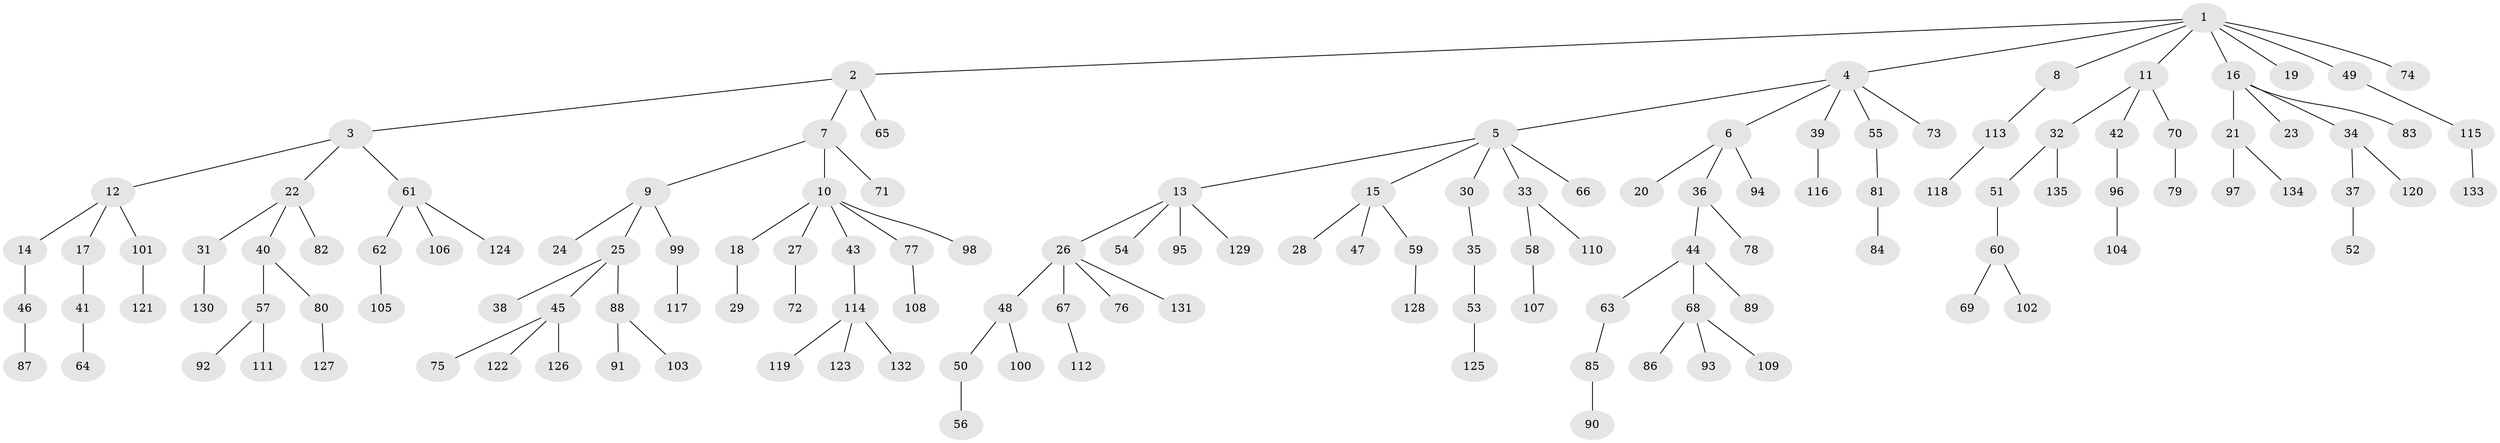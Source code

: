// Generated by graph-tools (version 1.1) at 2025/50/03/09/25 03:50:25]
// undirected, 135 vertices, 134 edges
graph export_dot {
graph [start="1"]
  node [color=gray90,style=filled];
  1;
  2;
  3;
  4;
  5;
  6;
  7;
  8;
  9;
  10;
  11;
  12;
  13;
  14;
  15;
  16;
  17;
  18;
  19;
  20;
  21;
  22;
  23;
  24;
  25;
  26;
  27;
  28;
  29;
  30;
  31;
  32;
  33;
  34;
  35;
  36;
  37;
  38;
  39;
  40;
  41;
  42;
  43;
  44;
  45;
  46;
  47;
  48;
  49;
  50;
  51;
  52;
  53;
  54;
  55;
  56;
  57;
  58;
  59;
  60;
  61;
  62;
  63;
  64;
  65;
  66;
  67;
  68;
  69;
  70;
  71;
  72;
  73;
  74;
  75;
  76;
  77;
  78;
  79;
  80;
  81;
  82;
  83;
  84;
  85;
  86;
  87;
  88;
  89;
  90;
  91;
  92;
  93;
  94;
  95;
  96;
  97;
  98;
  99;
  100;
  101;
  102;
  103;
  104;
  105;
  106;
  107;
  108;
  109;
  110;
  111;
  112;
  113;
  114;
  115;
  116;
  117;
  118;
  119;
  120;
  121;
  122;
  123;
  124;
  125;
  126;
  127;
  128;
  129;
  130;
  131;
  132;
  133;
  134;
  135;
  1 -- 2;
  1 -- 4;
  1 -- 8;
  1 -- 11;
  1 -- 16;
  1 -- 19;
  1 -- 49;
  1 -- 74;
  2 -- 3;
  2 -- 7;
  2 -- 65;
  3 -- 12;
  3 -- 22;
  3 -- 61;
  4 -- 5;
  4 -- 6;
  4 -- 39;
  4 -- 55;
  4 -- 73;
  5 -- 13;
  5 -- 15;
  5 -- 30;
  5 -- 33;
  5 -- 66;
  6 -- 20;
  6 -- 36;
  6 -- 94;
  7 -- 9;
  7 -- 10;
  7 -- 71;
  8 -- 113;
  9 -- 24;
  9 -- 25;
  9 -- 99;
  10 -- 18;
  10 -- 27;
  10 -- 43;
  10 -- 77;
  10 -- 98;
  11 -- 32;
  11 -- 42;
  11 -- 70;
  12 -- 14;
  12 -- 17;
  12 -- 101;
  13 -- 26;
  13 -- 54;
  13 -- 95;
  13 -- 129;
  14 -- 46;
  15 -- 28;
  15 -- 47;
  15 -- 59;
  16 -- 21;
  16 -- 23;
  16 -- 34;
  16 -- 83;
  17 -- 41;
  18 -- 29;
  21 -- 97;
  21 -- 134;
  22 -- 31;
  22 -- 40;
  22 -- 82;
  25 -- 38;
  25 -- 45;
  25 -- 88;
  26 -- 48;
  26 -- 67;
  26 -- 76;
  26 -- 131;
  27 -- 72;
  30 -- 35;
  31 -- 130;
  32 -- 51;
  32 -- 135;
  33 -- 58;
  33 -- 110;
  34 -- 37;
  34 -- 120;
  35 -- 53;
  36 -- 44;
  36 -- 78;
  37 -- 52;
  39 -- 116;
  40 -- 57;
  40 -- 80;
  41 -- 64;
  42 -- 96;
  43 -- 114;
  44 -- 63;
  44 -- 68;
  44 -- 89;
  45 -- 75;
  45 -- 122;
  45 -- 126;
  46 -- 87;
  48 -- 50;
  48 -- 100;
  49 -- 115;
  50 -- 56;
  51 -- 60;
  53 -- 125;
  55 -- 81;
  57 -- 92;
  57 -- 111;
  58 -- 107;
  59 -- 128;
  60 -- 69;
  60 -- 102;
  61 -- 62;
  61 -- 106;
  61 -- 124;
  62 -- 105;
  63 -- 85;
  67 -- 112;
  68 -- 86;
  68 -- 93;
  68 -- 109;
  70 -- 79;
  77 -- 108;
  80 -- 127;
  81 -- 84;
  85 -- 90;
  88 -- 91;
  88 -- 103;
  96 -- 104;
  99 -- 117;
  101 -- 121;
  113 -- 118;
  114 -- 119;
  114 -- 123;
  114 -- 132;
  115 -- 133;
}
